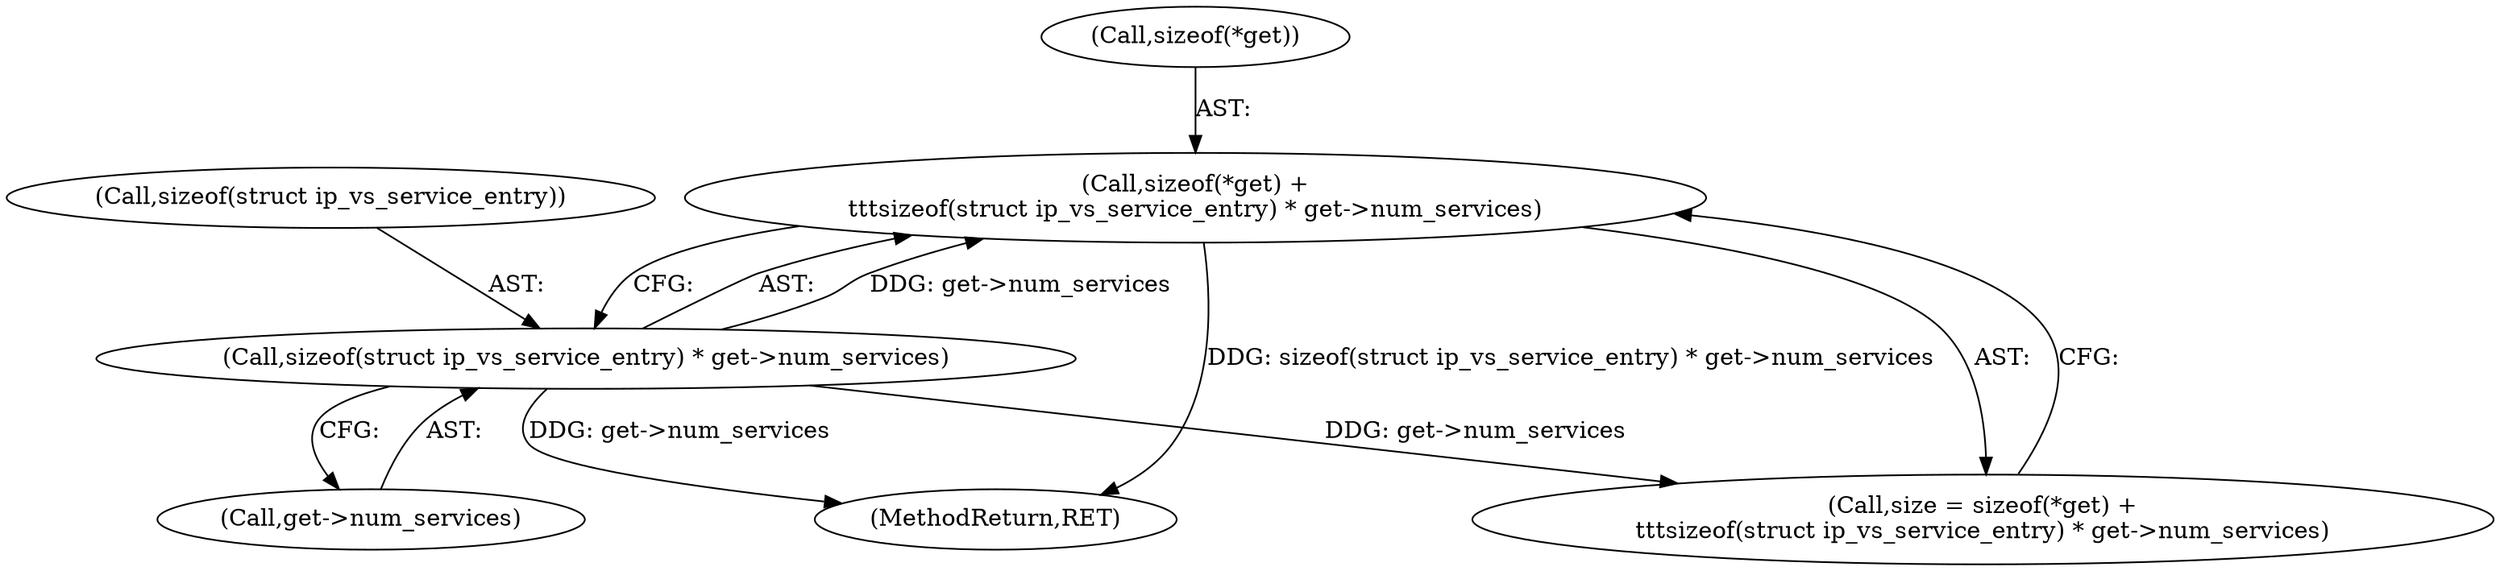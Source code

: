 digraph "0_linux_04bcef2a83f40c6db24222b27a52892cba39dffb@API" {
"1000237" [label="(Call,sizeof(*get) +\n\t\t\tsizeof(struct ip_vs_service_entry) * get->num_services)"];
"1000241" [label="(Call,sizeof(struct ip_vs_service_entry) * get->num_services)"];
"1000238" [label="(Call,sizeof(*get))"];
"1000498" [label="(MethodReturn,RET)"];
"1000242" [label="(Call,sizeof(struct ip_vs_service_entry))"];
"1000244" [label="(Call,get->num_services)"];
"1000235" [label="(Call,size = sizeof(*get) +\n\t\t\tsizeof(struct ip_vs_service_entry) * get->num_services)"];
"1000237" [label="(Call,sizeof(*get) +\n\t\t\tsizeof(struct ip_vs_service_entry) * get->num_services)"];
"1000241" [label="(Call,sizeof(struct ip_vs_service_entry) * get->num_services)"];
"1000237" -> "1000235"  [label="AST: "];
"1000237" -> "1000241"  [label="CFG: "];
"1000238" -> "1000237"  [label="AST: "];
"1000241" -> "1000237"  [label="AST: "];
"1000235" -> "1000237"  [label="CFG: "];
"1000237" -> "1000498"  [label="DDG: sizeof(struct ip_vs_service_entry) * get->num_services"];
"1000241" -> "1000237"  [label="DDG: get->num_services"];
"1000241" -> "1000244"  [label="CFG: "];
"1000242" -> "1000241"  [label="AST: "];
"1000244" -> "1000241"  [label="AST: "];
"1000241" -> "1000498"  [label="DDG: get->num_services"];
"1000241" -> "1000235"  [label="DDG: get->num_services"];
}
